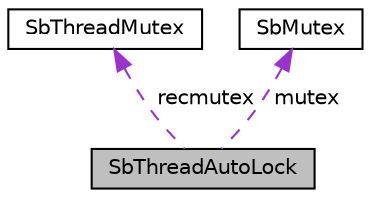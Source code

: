 digraph "SbThreadAutoLock"
{
 // LATEX_PDF_SIZE
  edge [fontname="Helvetica",fontsize="10",labelfontname="Helvetica",labelfontsize="10"];
  node [fontname="Helvetica",fontsize="10",shape=record];
  Node1 [label="SbThreadAutoLock",height=0.2,width=0.4,color="black", fillcolor="grey75", style="filled", fontcolor="black",tooltip=" "];
  Node2 -> Node1 [dir="back",color="darkorchid3",fontsize="10",style="dashed",label=" recmutex" ,fontname="Helvetica"];
  Node2 [label="SbThreadMutex",height=0.2,width=0.4,color="black", fillcolor="white", style="filled",URL="$classSbThreadMutex.html",tooltip=" "];
  Node3 -> Node1 [dir="back",color="darkorchid3",fontsize="10",style="dashed",label=" mutex" ,fontname="Helvetica"];
  Node3 [label="SbMutex",height=0.2,width=0.4,color="black", fillcolor="white", style="filled",URL="$classSbMutex.html",tooltip=" "];
}
